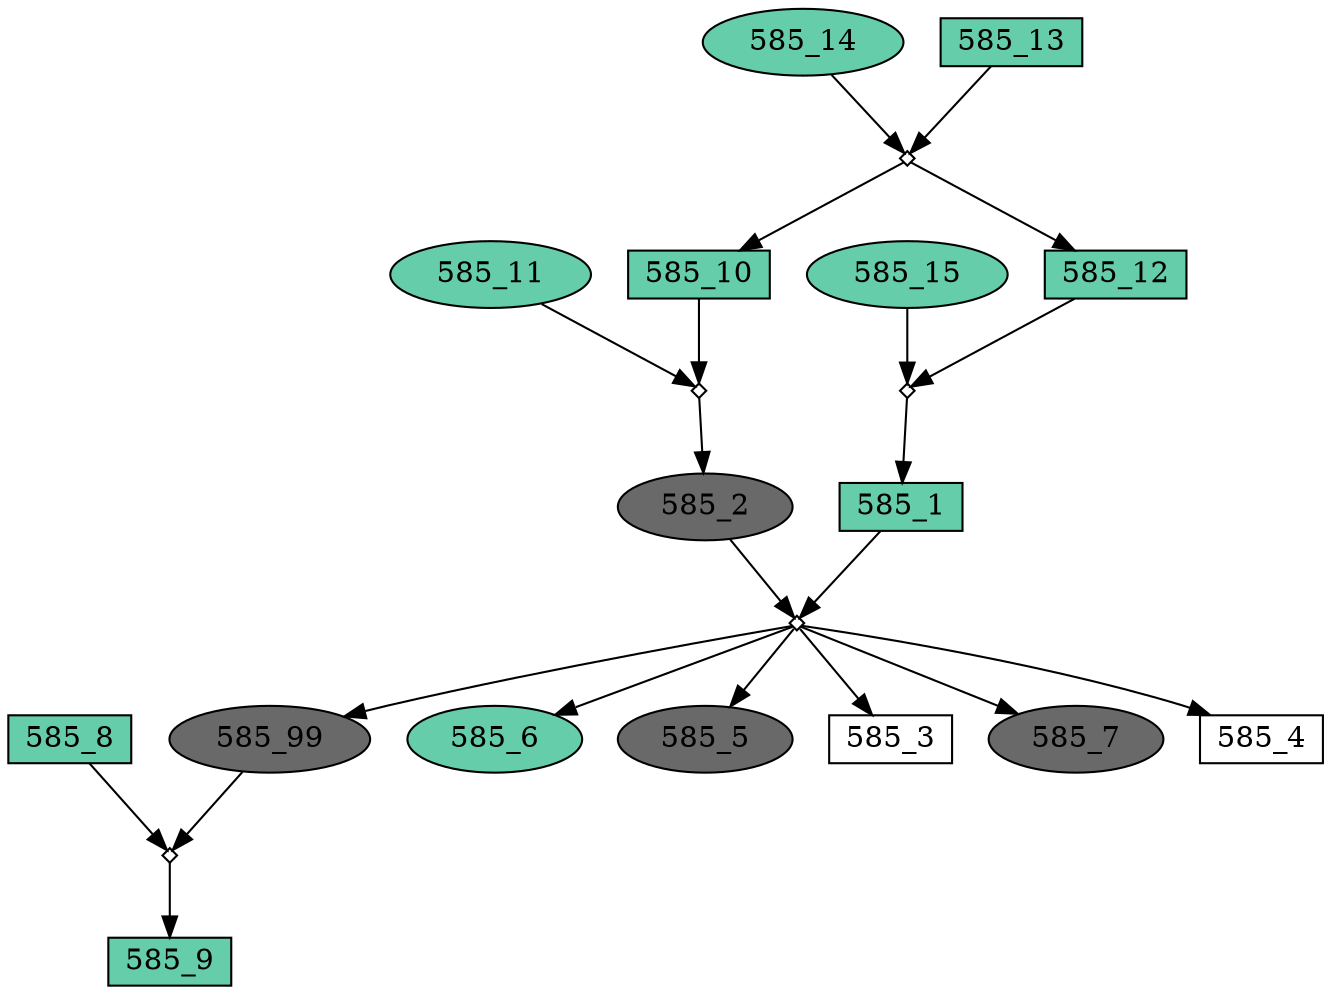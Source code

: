 digraph {
	"585_99" [shape=box fillcolor=dimgrey fontcolor=black height=0.3 regular=0 shape=ellipse style=filled width=0.5]
	"585_1x585_2" -> "585_99"
	"585_99" -> "585_8x585_99"
	"585_2" [shape=box fillcolor=dimgrey fontcolor=black height=0.3 regular=0 shape=ellipse style=filled width=0.5]
	"585_10x585_11" -> "585_2"
	"585_2" -> "585_1x585_2"
	"585_11" [shape=box fillcolor=aquamarine3 fontcolor=black height=0.3 regular=0 shape=ellipse style=filled width=0.5]
	"585_11" -> "585_10x585_11"
	"585_15" [shape=box fillcolor=aquamarine3 fontcolor=black height=0.3 regular=0 shape=ellipse style=filled width=0.5]
	"585_15" -> "585_12x585_15"
	"585_12" [shape=box fillcolor=aquamarine3 fontcolor=black height=0.3 regular=0 shape=box style=filled width=0.5]
	"585_13x585_14" -> "585_12"
	"585_12" -> "585_12x585_15"
	"585_14" [shape=box fillcolor=aquamarine3 fontcolor=black height=0.3 regular=0 shape=ellipse style=filled width=0.5]
	"585_14" -> "585_13x585_14"
	"585_10" [shape=box fillcolor=aquamarine3 fontcolor=black height=0.3 regular=0 shape=box style=filled width=0.5]
	"585_13x585_14" -> "585_10"
	"585_10" -> "585_10x585_11"
	"585_1" [shape=box fillcolor=aquamarine3 fontcolor=black height=0.3 regular=0 shape=box style=filled width=0.5]
	"585_12x585_15" -> "585_1"
	"585_1" -> "585_1x585_2"
	"585_6" [shape=box fillcolor=aquamarine3 fontcolor=black height=0.3 regular=0 shape=ellipse style=filled width=0.5]
	"585_1x585_2" -> "585_6"
	"585_13" [shape=box fillcolor=aquamarine3 fontcolor=black height=0.3 regular=0 shape=box style=filled width=0.5]
	"585_13" -> "585_13x585_14"
	"585_5" [shape=box fillcolor=dimgrey fontcolor=black height=0.3 regular=0 shape=ellipse style=filled width=0.5]
	"585_1x585_2" -> "585_5"
	"585_8" [shape=box fillcolor=aquamarine3 fontcolor=black height=0.3 regular=0 shape=box style=filled width=0.5]
	"585_8" -> "585_8x585_99"
	"585_3" [shape=box fillcolor=white fontcolor=black height=0.3 regular=0 shape=box style=filled width=0.5]
	"585_1x585_2" -> "585_3"
	"585_9" [shape=box fillcolor=aquamarine3 fontcolor=black height=0.3 regular=0 shape=box style=filled width=0.5]
	"585_8x585_99" -> "585_9"
	"585_7" [shape=box fillcolor=dimgrey fontcolor=black height=0.3 regular=0 shape=ellipse style=filled width=0.5]
	"585_1x585_2" -> "585_7"
	"585_4" [shape=box fillcolor=white fontcolor=black height=0.3 regular=0 shape=box style=filled width=0.5]
	"585_1x585_2" -> "585_4"
	"585_8x585_99" [label="" height=.1 shape=diamond width=.1]
	"585_10x585_11" [label="" height=.1 shape=diamond width=.1]
	"585_1x585_2" [label="" height=.1 shape=diamond width=.1]
	"585_13x585_14" [label="" height=.1 shape=diamond width=.1]
	"585_12x585_15" [label="" height=.1 shape=diamond width=.1]
}
